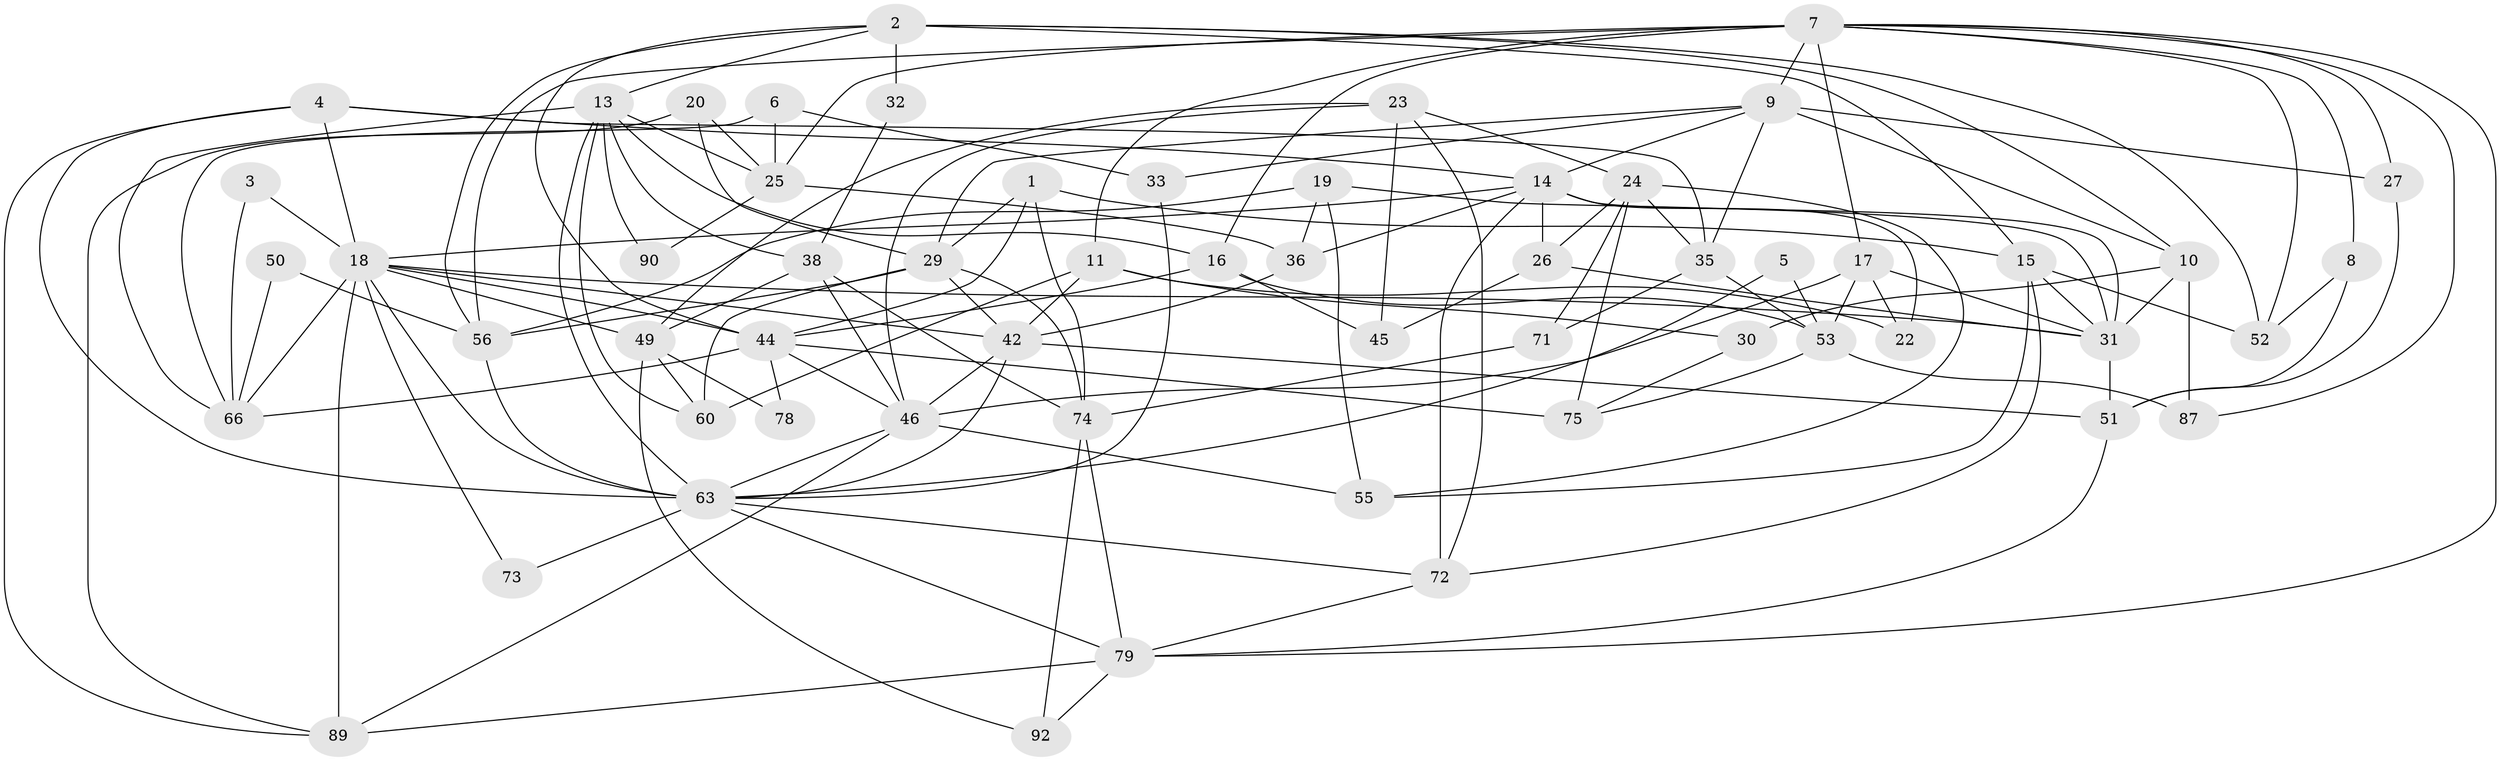 // Generated by graph-tools (version 1.1) at 2025/52/02/27/25 19:52:04]
// undirected, 58 vertices, 145 edges
graph export_dot {
graph [start="1"]
  node [color=gray90,style=filled];
  1;
  2 [super="+12"];
  3;
  4 [super="+39"];
  5;
  6;
  7 [super="+59"];
  8;
  9 [super="+82"];
  10 [super="+34"];
  11 [super="+58"];
  13 [super="+21"];
  14 [super="+80"];
  15 [super="+37"];
  16 [super="+85"];
  17 [super="+70"];
  18 [super="+48"];
  19 [super="+43"];
  20;
  22;
  23 [super="+28"];
  24 [super="+47"];
  25 [super="+57"];
  26 [super="+93"];
  27;
  29 [super="+40"];
  30;
  31 [super="+68"];
  32;
  33;
  35 [super="+41"];
  36;
  38;
  42 [super="+62"];
  44 [super="+86"];
  45;
  46 [super="+83"];
  49 [super="+54"];
  50;
  51 [super="+64"];
  52;
  53 [super="+67"];
  55 [super="+61"];
  56 [super="+76"];
  60 [super="+69"];
  63 [super="+65"];
  66 [super="+81"];
  71;
  72 [super="+84"];
  73;
  74 [super="+88"];
  75 [super="+77"];
  78;
  79 [super="+91"];
  87;
  89;
  90;
  92;
  1 -- 15;
  1 -- 74;
  1 -- 29;
  1 -- 44;
  2 -- 10;
  2 -- 32;
  2 -- 56;
  2 -- 13;
  2 -- 52;
  2 -- 15;
  2 -- 44;
  3 -- 18;
  3 -- 66;
  4 -- 89;
  4 -- 35;
  4 -- 14;
  4 -- 63;
  4 -- 18;
  5 -- 53;
  5 -- 63;
  6 -- 33;
  6 -- 66;
  6 -- 25;
  7 -- 25;
  7 -- 27;
  7 -- 52;
  7 -- 87;
  7 -- 8;
  7 -- 9 [weight=2];
  7 -- 17;
  7 -- 11;
  7 -- 56;
  7 -- 16;
  7 -- 79;
  8 -- 52;
  8 -- 51;
  9 -- 27;
  9 -- 33;
  9 -- 35;
  9 -- 14;
  9 -- 29;
  9 -- 10;
  10 -- 87;
  10 -- 30;
  10 -- 31;
  11 -- 60;
  11 -- 30;
  11 -- 42;
  11 -- 22;
  13 -- 63;
  13 -- 66;
  13 -- 16;
  13 -- 38;
  13 -- 25;
  13 -- 90;
  13 -- 60;
  14 -- 18;
  14 -- 22;
  14 -- 36;
  14 -- 72;
  14 -- 31;
  14 -- 26;
  15 -- 52;
  15 -- 55;
  15 -- 72;
  15 -- 31;
  16 -- 53;
  16 -- 44;
  16 -- 45;
  17 -- 46 [weight=2];
  17 -- 22;
  17 -- 53;
  17 -- 31;
  18 -- 44;
  18 -- 42;
  18 -- 49;
  18 -- 66;
  18 -- 73;
  18 -- 89;
  18 -- 63;
  18 -- 31;
  19 -- 55;
  19 -- 31;
  19 -- 36;
  19 -- 56;
  20 -- 89;
  20 -- 25;
  20 -- 29;
  23 -- 49;
  23 -- 24;
  23 -- 46;
  23 -- 72;
  23 -- 45;
  24 -- 35;
  24 -- 71;
  24 -- 75;
  24 -- 26;
  24 -- 55;
  25 -- 36;
  25 -- 90;
  26 -- 45;
  26 -- 31;
  27 -- 51;
  29 -- 60;
  29 -- 74;
  29 -- 56;
  29 -- 42;
  30 -- 75;
  31 -- 51;
  32 -- 38;
  33 -- 63;
  35 -- 71;
  35 -- 53;
  36 -- 42;
  38 -- 46;
  38 -- 74;
  38 -- 49;
  42 -- 63;
  42 -- 46;
  42 -- 51;
  44 -- 78;
  44 -- 46;
  44 -- 75 [weight=3];
  44 -- 66;
  46 -- 55;
  46 -- 89;
  46 -- 63;
  49 -- 92;
  49 -- 60;
  49 -- 78;
  50 -- 56;
  50 -- 66;
  51 -- 79;
  53 -- 87;
  53 -- 75;
  56 -- 63;
  63 -- 73;
  63 -- 79;
  63 -- 72;
  71 -- 74;
  72 -- 79;
  74 -- 79;
  74 -- 92;
  79 -- 89;
  79 -- 92;
}

